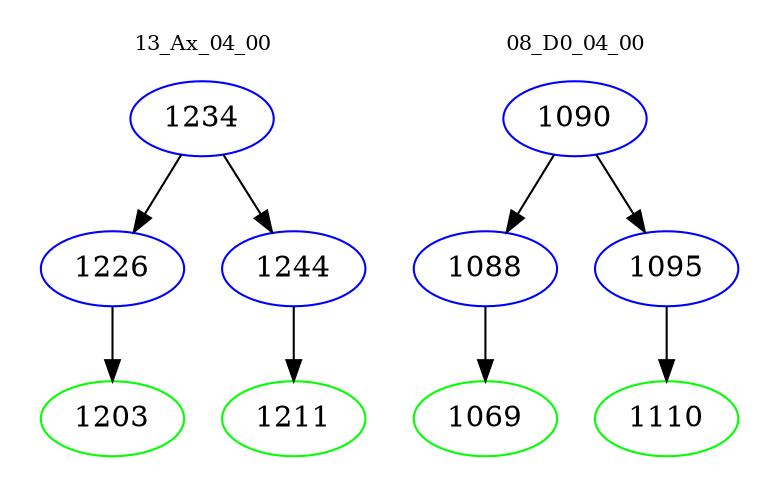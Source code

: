 digraph{
subgraph cluster_0 {
color = white
label = "13_Ax_04_00";
fontsize=10;
T0_1234 [label="1234", color="blue"]
T0_1234 -> T0_1226 [color="black"]
T0_1226 [label="1226", color="blue"]
T0_1226 -> T0_1203 [color="black"]
T0_1203 [label="1203", color="green"]
T0_1234 -> T0_1244 [color="black"]
T0_1244 [label="1244", color="blue"]
T0_1244 -> T0_1211 [color="black"]
T0_1211 [label="1211", color="green"]
}
subgraph cluster_1 {
color = white
label = "08_D0_04_00";
fontsize=10;
T1_1090 [label="1090", color="blue"]
T1_1090 -> T1_1088 [color="black"]
T1_1088 [label="1088", color="blue"]
T1_1088 -> T1_1069 [color="black"]
T1_1069 [label="1069", color="green"]
T1_1090 -> T1_1095 [color="black"]
T1_1095 [label="1095", color="blue"]
T1_1095 -> T1_1110 [color="black"]
T1_1110 [label="1110", color="green"]
}
}
